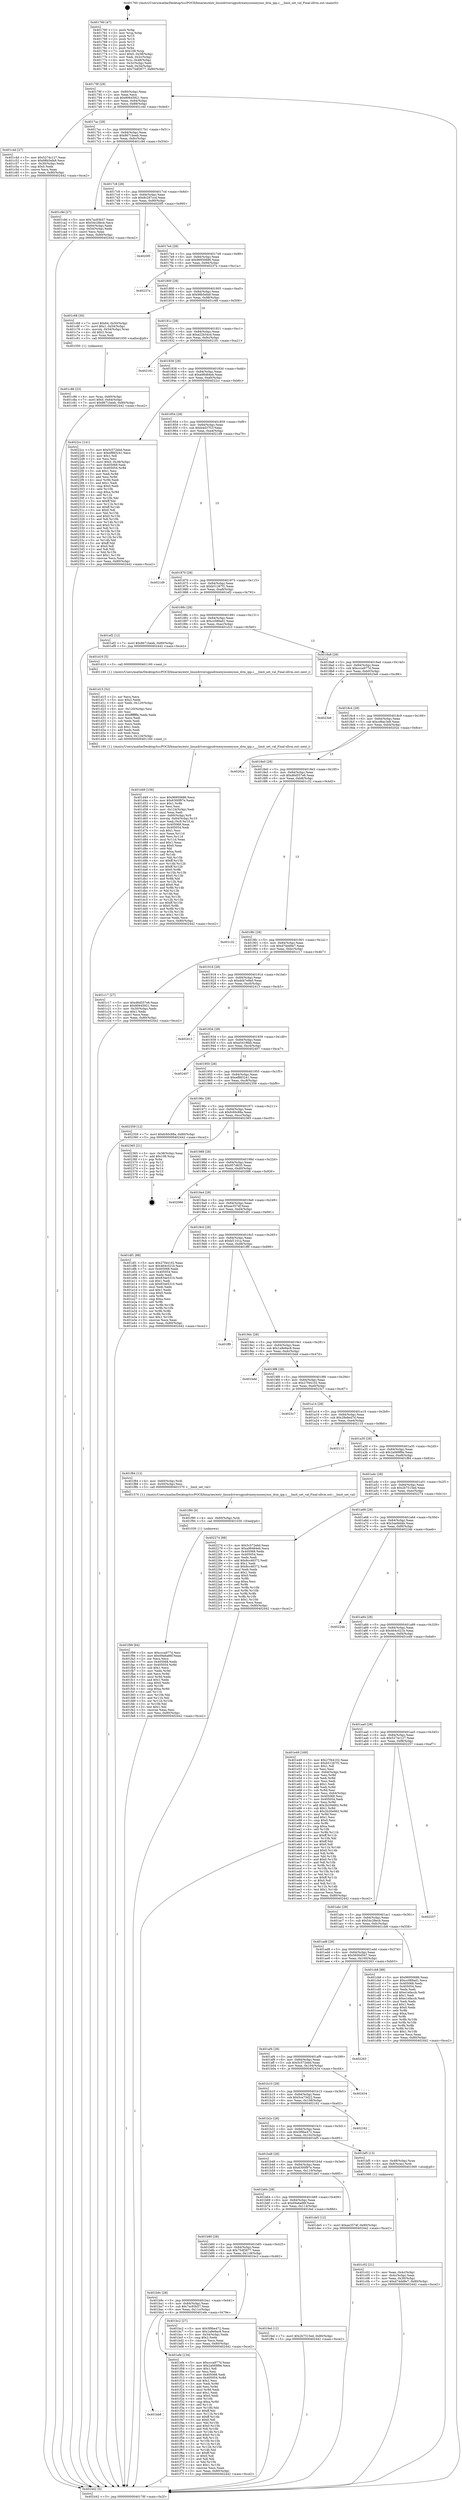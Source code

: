 digraph "0x401760" {
  label = "0x401760 (/mnt/c/Users/mathe/Desktop/tcc/POCII/binaries/extr_linuxdriversgpudrmexynosexynos_drm_ipp.c___limit_set_val_Final-ollvm.out::main(0))"
  labelloc = "t"
  node[shape=record]

  Entry [label="",width=0.3,height=0.3,shape=circle,fillcolor=black,style=filled]
  "0x40178f" [label="{
     0x40178f [29]\l
     | [instrs]\l
     &nbsp;&nbsp;0x40178f \<+3\>: mov -0x80(%rbp),%eax\l
     &nbsp;&nbsp;0x401792 \<+2\>: mov %eax,%ecx\l
     &nbsp;&nbsp;0x401794 \<+6\>: sub $0x80645921,%ecx\l
     &nbsp;&nbsp;0x40179a \<+6\>: mov %eax,-0x84(%rbp)\l
     &nbsp;&nbsp;0x4017a0 \<+6\>: mov %ecx,-0x88(%rbp)\l
     &nbsp;&nbsp;0x4017a6 \<+6\>: je 0000000000401c4d \<main+0x4ed\>\l
  }"]
  "0x401c4d" [label="{
     0x401c4d [27]\l
     | [instrs]\l
     &nbsp;&nbsp;0x401c4d \<+5\>: mov $0x5274c127,%eax\l
     &nbsp;&nbsp;0x401c52 \<+5\>: mov $0x98b5efa9,%ecx\l
     &nbsp;&nbsp;0x401c57 \<+3\>: mov -0x30(%rbp),%edx\l
     &nbsp;&nbsp;0x401c5a \<+3\>: cmp $0x0,%edx\l
     &nbsp;&nbsp;0x401c5d \<+3\>: cmove %ecx,%eax\l
     &nbsp;&nbsp;0x401c60 \<+3\>: mov %eax,-0x80(%rbp)\l
     &nbsp;&nbsp;0x401c63 \<+5\>: jmp 0000000000402442 \<main+0xce2\>\l
  }"]
  "0x4017ac" [label="{
     0x4017ac [28]\l
     | [instrs]\l
     &nbsp;&nbsp;0x4017ac \<+5\>: jmp 00000000004017b1 \<main+0x51\>\l
     &nbsp;&nbsp;0x4017b1 \<+6\>: mov -0x84(%rbp),%eax\l
     &nbsp;&nbsp;0x4017b7 \<+5\>: sub $0x8671beeb,%eax\l
     &nbsp;&nbsp;0x4017bc \<+6\>: mov %eax,-0x8c(%rbp)\l
     &nbsp;&nbsp;0x4017c2 \<+6\>: je 0000000000401c9d \<main+0x53d\>\l
  }"]
  Exit [label="",width=0.3,height=0.3,shape=circle,fillcolor=black,style=filled,peripheries=2]
  "0x401c9d" [label="{
     0x401c9d [27]\l
     | [instrs]\l
     &nbsp;&nbsp;0x401c9d \<+5\>: mov $0x7ac93b57,%eax\l
     &nbsp;&nbsp;0x401ca2 \<+5\>: mov $0x54c28ecb,%ecx\l
     &nbsp;&nbsp;0x401ca7 \<+3\>: mov -0x64(%rbp),%edx\l
     &nbsp;&nbsp;0x401caa \<+3\>: cmp -0x54(%rbp),%edx\l
     &nbsp;&nbsp;0x401cad \<+3\>: cmovl %ecx,%eax\l
     &nbsp;&nbsp;0x401cb0 \<+3\>: mov %eax,-0x80(%rbp)\l
     &nbsp;&nbsp;0x401cb3 \<+5\>: jmp 0000000000402442 \<main+0xce2\>\l
  }"]
  "0x4017c8" [label="{
     0x4017c8 [28]\l
     | [instrs]\l
     &nbsp;&nbsp;0x4017c8 \<+5\>: jmp 00000000004017cd \<main+0x6d\>\l
     &nbsp;&nbsp;0x4017cd \<+6\>: mov -0x84(%rbp),%eax\l
     &nbsp;&nbsp;0x4017d3 \<+5\>: sub $0x8c287ccd,%eax\l
     &nbsp;&nbsp;0x4017d8 \<+6\>: mov %eax,-0x90(%rbp)\l
     &nbsp;&nbsp;0x4017de \<+6\>: je 00000000004020f5 \<main+0x995\>\l
  }"]
  "0x401f99" [label="{
     0x401f99 [84]\l
     | [instrs]\l
     &nbsp;&nbsp;0x401f99 \<+5\>: mov $0xccca977d,%esi\l
     &nbsp;&nbsp;0x401f9e \<+5\>: mov $0x69a6a86f,%eax\l
     &nbsp;&nbsp;0x401fa3 \<+2\>: xor %ecx,%ecx\l
     &nbsp;&nbsp;0x401fa5 \<+7\>: mov 0x405068,%edx\l
     &nbsp;&nbsp;0x401fac \<+8\>: mov 0x405054,%r8d\l
     &nbsp;&nbsp;0x401fb4 \<+3\>: sub $0x1,%ecx\l
     &nbsp;&nbsp;0x401fb7 \<+3\>: mov %edx,%r9d\l
     &nbsp;&nbsp;0x401fba \<+3\>: add %ecx,%r9d\l
     &nbsp;&nbsp;0x401fbd \<+4\>: imul %r9d,%edx\l
     &nbsp;&nbsp;0x401fc1 \<+3\>: and $0x1,%edx\l
     &nbsp;&nbsp;0x401fc4 \<+3\>: cmp $0x0,%edx\l
     &nbsp;&nbsp;0x401fc7 \<+4\>: sete %r10b\l
     &nbsp;&nbsp;0x401fcb \<+4\>: cmp $0xa,%r8d\l
     &nbsp;&nbsp;0x401fcf \<+4\>: setl %r11b\l
     &nbsp;&nbsp;0x401fd3 \<+3\>: mov %r10b,%bl\l
     &nbsp;&nbsp;0x401fd6 \<+3\>: and %r11b,%bl\l
     &nbsp;&nbsp;0x401fd9 \<+3\>: xor %r11b,%r10b\l
     &nbsp;&nbsp;0x401fdc \<+3\>: or %r10b,%bl\l
     &nbsp;&nbsp;0x401fdf \<+3\>: test $0x1,%bl\l
     &nbsp;&nbsp;0x401fe2 \<+3\>: cmovne %eax,%esi\l
     &nbsp;&nbsp;0x401fe5 \<+3\>: mov %esi,-0x80(%rbp)\l
     &nbsp;&nbsp;0x401fe8 \<+5\>: jmp 0000000000402442 \<main+0xce2\>\l
  }"]
  "0x4020f5" [label="{
     0x4020f5\l
  }", style=dashed]
  "0x4017e4" [label="{
     0x4017e4 [28]\l
     | [instrs]\l
     &nbsp;&nbsp;0x4017e4 \<+5\>: jmp 00000000004017e9 \<main+0x89\>\l
     &nbsp;&nbsp;0x4017e9 \<+6\>: mov -0x84(%rbp),%eax\l
     &nbsp;&nbsp;0x4017ef \<+5\>: sub $0x96950686,%eax\l
     &nbsp;&nbsp;0x4017f4 \<+6\>: mov %eax,-0x94(%rbp)\l
     &nbsp;&nbsp;0x4017fa \<+6\>: je 000000000040237a \<main+0xc1a\>\l
  }"]
  "0x401f90" [label="{
     0x401f90 [9]\l
     | [instrs]\l
     &nbsp;&nbsp;0x401f90 \<+4\>: mov -0x60(%rbp),%rdi\l
     &nbsp;&nbsp;0x401f94 \<+5\>: call 0000000000401030 \<free@plt\>\l
     | [calls]\l
     &nbsp;&nbsp;0x401030 \{1\} (unknown)\l
  }"]
  "0x40237a" [label="{
     0x40237a\l
  }", style=dashed]
  "0x401800" [label="{
     0x401800 [28]\l
     | [instrs]\l
     &nbsp;&nbsp;0x401800 \<+5\>: jmp 0000000000401805 \<main+0xa5\>\l
     &nbsp;&nbsp;0x401805 \<+6\>: mov -0x84(%rbp),%eax\l
     &nbsp;&nbsp;0x40180b \<+5\>: sub $0x98b5efa9,%eax\l
     &nbsp;&nbsp;0x401810 \<+6\>: mov %eax,-0x98(%rbp)\l
     &nbsp;&nbsp;0x401816 \<+6\>: je 0000000000401c68 \<main+0x508\>\l
  }"]
  "0x401bb8" [label="{
     0x401bb8\l
  }", style=dashed]
  "0x401c68" [label="{
     0x401c68 [30]\l
     | [instrs]\l
     &nbsp;&nbsp;0x401c68 \<+7\>: movl $0x64,-0x50(%rbp)\l
     &nbsp;&nbsp;0x401c6f \<+7\>: movl $0x1,-0x54(%rbp)\l
     &nbsp;&nbsp;0x401c76 \<+4\>: movslq -0x54(%rbp),%rax\l
     &nbsp;&nbsp;0x401c7a \<+4\>: shl $0x2,%rax\l
     &nbsp;&nbsp;0x401c7e \<+3\>: mov %rax,%rdi\l
     &nbsp;&nbsp;0x401c81 \<+5\>: call 0000000000401050 \<malloc@plt\>\l
     | [calls]\l
     &nbsp;&nbsp;0x401050 \{1\} (unknown)\l
  }"]
  "0x40181c" [label="{
     0x40181c [28]\l
     | [instrs]\l
     &nbsp;&nbsp;0x40181c \<+5\>: jmp 0000000000401821 \<main+0xc1\>\l
     &nbsp;&nbsp;0x401821 \<+6\>: mov -0x84(%rbp),%eax\l
     &nbsp;&nbsp;0x401827 \<+5\>: sub $0xa22b34cd,%eax\l
     &nbsp;&nbsp;0x40182c \<+6\>: mov %eax,-0x9c(%rbp)\l
     &nbsp;&nbsp;0x401832 \<+6\>: je 0000000000402181 \<main+0xa21\>\l
  }"]
  "0x401efe" [label="{
     0x401efe [134]\l
     | [instrs]\l
     &nbsp;&nbsp;0x401efe \<+5\>: mov $0xccca977d,%eax\l
     &nbsp;&nbsp;0x401f03 \<+5\>: mov $0x2a069f9e,%ecx\l
     &nbsp;&nbsp;0x401f08 \<+2\>: mov $0x1,%dl\l
     &nbsp;&nbsp;0x401f0a \<+2\>: xor %esi,%esi\l
     &nbsp;&nbsp;0x401f0c \<+7\>: mov 0x405068,%edi\l
     &nbsp;&nbsp;0x401f13 \<+8\>: mov 0x405054,%r8d\l
     &nbsp;&nbsp;0x401f1b \<+3\>: sub $0x1,%esi\l
     &nbsp;&nbsp;0x401f1e \<+3\>: mov %edi,%r9d\l
     &nbsp;&nbsp;0x401f21 \<+3\>: add %esi,%r9d\l
     &nbsp;&nbsp;0x401f24 \<+4\>: imul %r9d,%edi\l
     &nbsp;&nbsp;0x401f28 \<+3\>: and $0x1,%edi\l
     &nbsp;&nbsp;0x401f2b \<+3\>: cmp $0x0,%edi\l
     &nbsp;&nbsp;0x401f2e \<+4\>: sete %r10b\l
     &nbsp;&nbsp;0x401f32 \<+4\>: cmp $0xa,%r8d\l
     &nbsp;&nbsp;0x401f36 \<+4\>: setl %r11b\l
     &nbsp;&nbsp;0x401f3a \<+3\>: mov %r10b,%bl\l
     &nbsp;&nbsp;0x401f3d \<+3\>: xor $0xff,%bl\l
     &nbsp;&nbsp;0x401f40 \<+3\>: mov %r11b,%r14b\l
     &nbsp;&nbsp;0x401f43 \<+4\>: xor $0xff,%r14b\l
     &nbsp;&nbsp;0x401f47 \<+3\>: xor $0x0,%dl\l
     &nbsp;&nbsp;0x401f4a \<+3\>: mov %bl,%r15b\l
     &nbsp;&nbsp;0x401f4d \<+4\>: and $0x0,%r15b\l
     &nbsp;&nbsp;0x401f51 \<+3\>: and %dl,%r10b\l
     &nbsp;&nbsp;0x401f54 \<+3\>: mov %r14b,%r12b\l
     &nbsp;&nbsp;0x401f57 \<+4\>: and $0x0,%r12b\l
     &nbsp;&nbsp;0x401f5b \<+3\>: and %dl,%r11b\l
     &nbsp;&nbsp;0x401f5e \<+3\>: or %r10b,%r15b\l
     &nbsp;&nbsp;0x401f61 \<+3\>: or %r11b,%r12b\l
     &nbsp;&nbsp;0x401f64 \<+3\>: xor %r12b,%r15b\l
     &nbsp;&nbsp;0x401f67 \<+3\>: or %r14b,%bl\l
     &nbsp;&nbsp;0x401f6a \<+3\>: xor $0xff,%bl\l
     &nbsp;&nbsp;0x401f6d \<+3\>: or $0x0,%dl\l
     &nbsp;&nbsp;0x401f70 \<+2\>: and %dl,%bl\l
     &nbsp;&nbsp;0x401f72 \<+3\>: or %bl,%r15b\l
     &nbsp;&nbsp;0x401f75 \<+4\>: test $0x1,%r15b\l
     &nbsp;&nbsp;0x401f79 \<+3\>: cmovne %ecx,%eax\l
     &nbsp;&nbsp;0x401f7c \<+3\>: mov %eax,-0x80(%rbp)\l
     &nbsp;&nbsp;0x401f7f \<+5\>: jmp 0000000000402442 \<main+0xce2\>\l
  }"]
  "0x402181" [label="{
     0x402181\l
  }", style=dashed]
  "0x401838" [label="{
     0x401838 [28]\l
     | [instrs]\l
     &nbsp;&nbsp;0x401838 \<+5\>: jmp 000000000040183d \<main+0xdd\>\l
     &nbsp;&nbsp;0x40183d \<+6\>: mov -0x84(%rbp),%eax\l
     &nbsp;&nbsp;0x401843 \<+5\>: sub $0xa98484eb,%eax\l
     &nbsp;&nbsp;0x401848 \<+6\>: mov %eax,-0xa0(%rbp)\l
     &nbsp;&nbsp;0x40184e \<+6\>: je 00000000004022cc \<main+0xb6c\>\l
  }"]
  "0x401d49" [label="{
     0x401d49 [156]\l
     | [instrs]\l
     &nbsp;&nbsp;0x401d49 \<+5\>: mov $0x96950686,%ecx\l
     &nbsp;&nbsp;0x401d4e \<+5\>: mov $0x6300f97e,%edx\l
     &nbsp;&nbsp;0x401d53 \<+3\>: mov $0x1,%r8b\l
     &nbsp;&nbsp;0x401d56 \<+2\>: xor %esi,%esi\l
     &nbsp;&nbsp;0x401d58 \<+6\>: mov -0x124(%rbp),%edi\l
     &nbsp;&nbsp;0x401d5e \<+3\>: imul %eax,%edi\l
     &nbsp;&nbsp;0x401d61 \<+4\>: mov -0x60(%rbp),%r9\l
     &nbsp;&nbsp;0x401d65 \<+4\>: movslq -0x64(%rbp),%r10\l
     &nbsp;&nbsp;0x401d69 \<+4\>: mov %edi,(%r9,%r10,4)\l
     &nbsp;&nbsp;0x401d6d \<+7\>: mov 0x405068,%eax\l
     &nbsp;&nbsp;0x401d74 \<+7\>: mov 0x405054,%edi\l
     &nbsp;&nbsp;0x401d7b \<+3\>: sub $0x1,%esi\l
     &nbsp;&nbsp;0x401d7e \<+3\>: mov %eax,%r11d\l
     &nbsp;&nbsp;0x401d81 \<+3\>: add %esi,%r11d\l
     &nbsp;&nbsp;0x401d84 \<+4\>: imul %r11d,%eax\l
     &nbsp;&nbsp;0x401d88 \<+3\>: and $0x1,%eax\l
     &nbsp;&nbsp;0x401d8b \<+3\>: cmp $0x0,%eax\l
     &nbsp;&nbsp;0x401d8e \<+3\>: sete %bl\l
     &nbsp;&nbsp;0x401d91 \<+3\>: cmp $0xa,%edi\l
     &nbsp;&nbsp;0x401d94 \<+4\>: setl %r14b\l
     &nbsp;&nbsp;0x401d98 \<+3\>: mov %bl,%r15b\l
     &nbsp;&nbsp;0x401d9b \<+4\>: xor $0xff,%r15b\l
     &nbsp;&nbsp;0x401d9f \<+3\>: mov %r14b,%r12b\l
     &nbsp;&nbsp;0x401da2 \<+4\>: xor $0xff,%r12b\l
     &nbsp;&nbsp;0x401da6 \<+4\>: xor $0x0,%r8b\l
     &nbsp;&nbsp;0x401daa \<+3\>: mov %r15b,%r13b\l
     &nbsp;&nbsp;0x401dad \<+4\>: and $0x0,%r13b\l
     &nbsp;&nbsp;0x401db1 \<+3\>: and %r8b,%bl\l
     &nbsp;&nbsp;0x401db4 \<+3\>: mov %r12b,%al\l
     &nbsp;&nbsp;0x401db7 \<+2\>: and $0x0,%al\l
     &nbsp;&nbsp;0x401db9 \<+3\>: and %r8b,%r14b\l
     &nbsp;&nbsp;0x401dbc \<+3\>: or %bl,%r13b\l
     &nbsp;&nbsp;0x401dbf \<+3\>: or %r14b,%al\l
     &nbsp;&nbsp;0x401dc2 \<+3\>: xor %al,%r13b\l
     &nbsp;&nbsp;0x401dc5 \<+3\>: or %r12b,%r15b\l
     &nbsp;&nbsp;0x401dc8 \<+4\>: xor $0xff,%r15b\l
     &nbsp;&nbsp;0x401dcc \<+4\>: or $0x0,%r8b\l
     &nbsp;&nbsp;0x401dd0 \<+3\>: and %r8b,%r15b\l
     &nbsp;&nbsp;0x401dd3 \<+3\>: or %r15b,%r13b\l
     &nbsp;&nbsp;0x401dd6 \<+4\>: test $0x1,%r13b\l
     &nbsp;&nbsp;0x401dda \<+3\>: cmovne %edx,%ecx\l
     &nbsp;&nbsp;0x401ddd \<+3\>: mov %ecx,-0x80(%rbp)\l
     &nbsp;&nbsp;0x401de0 \<+5\>: jmp 0000000000402442 \<main+0xce2\>\l
  }"]
  "0x4022cc" [label="{
     0x4022cc [141]\l
     | [instrs]\l
     &nbsp;&nbsp;0x4022cc \<+5\>: mov $0x5c572ebd,%eax\l
     &nbsp;&nbsp;0x4022d1 \<+5\>: mov $0xef883241,%ecx\l
     &nbsp;&nbsp;0x4022d6 \<+2\>: mov $0x1,%dl\l
     &nbsp;&nbsp;0x4022d8 \<+2\>: xor %esi,%esi\l
     &nbsp;&nbsp;0x4022da \<+7\>: movl $0x0,-0x38(%rbp)\l
     &nbsp;&nbsp;0x4022e1 \<+7\>: mov 0x405068,%edi\l
     &nbsp;&nbsp;0x4022e8 \<+8\>: mov 0x405054,%r8d\l
     &nbsp;&nbsp;0x4022f0 \<+3\>: sub $0x1,%esi\l
     &nbsp;&nbsp;0x4022f3 \<+3\>: mov %edi,%r9d\l
     &nbsp;&nbsp;0x4022f6 \<+3\>: add %esi,%r9d\l
     &nbsp;&nbsp;0x4022f9 \<+4\>: imul %r9d,%edi\l
     &nbsp;&nbsp;0x4022fd \<+3\>: and $0x1,%edi\l
     &nbsp;&nbsp;0x402300 \<+3\>: cmp $0x0,%edi\l
     &nbsp;&nbsp;0x402303 \<+4\>: sete %r10b\l
     &nbsp;&nbsp;0x402307 \<+4\>: cmp $0xa,%r8d\l
     &nbsp;&nbsp;0x40230b \<+4\>: setl %r11b\l
     &nbsp;&nbsp;0x40230f \<+3\>: mov %r10b,%bl\l
     &nbsp;&nbsp;0x402312 \<+3\>: xor $0xff,%bl\l
     &nbsp;&nbsp;0x402315 \<+3\>: mov %r11b,%r14b\l
     &nbsp;&nbsp;0x402318 \<+4\>: xor $0xff,%r14b\l
     &nbsp;&nbsp;0x40231c \<+3\>: xor $0x0,%dl\l
     &nbsp;&nbsp;0x40231f \<+3\>: mov %bl,%r15b\l
     &nbsp;&nbsp;0x402322 \<+4\>: and $0x0,%r15b\l
     &nbsp;&nbsp;0x402326 \<+3\>: and %dl,%r10b\l
     &nbsp;&nbsp;0x402329 \<+3\>: mov %r14b,%r12b\l
     &nbsp;&nbsp;0x40232c \<+4\>: and $0x0,%r12b\l
     &nbsp;&nbsp;0x402330 \<+3\>: and %dl,%r11b\l
     &nbsp;&nbsp;0x402333 \<+3\>: or %r10b,%r15b\l
     &nbsp;&nbsp;0x402336 \<+3\>: or %r11b,%r12b\l
     &nbsp;&nbsp;0x402339 \<+3\>: xor %r12b,%r15b\l
     &nbsp;&nbsp;0x40233c \<+3\>: or %r14b,%bl\l
     &nbsp;&nbsp;0x40233f \<+3\>: xor $0xff,%bl\l
     &nbsp;&nbsp;0x402342 \<+3\>: or $0x0,%dl\l
     &nbsp;&nbsp;0x402345 \<+2\>: and %dl,%bl\l
     &nbsp;&nbsp;0x402347 \<+3\>: or %bl,%r15b\l
     &nbsp;&nbsp;0x40234a \<+4\>: test $0x1,%r15b\l
     &nbsp;&nbsp;0x40234e \<+3\>: cmovne %ecx,%eax\l
     &nbsp;&nbsp;0x402351 \<+3\>: mov %eax,-0x80(%rbp)\l
     &nbsp;&nbsp;0x402354 \<+5\>: jmp 0000000000402442 \<main+0xce2\>\l
  }"]
  "0x401854" [label="{
     0x401854 [28]\l
     | [instrs]\l
     &nbsp;&nbsp;0x401854 \<+5\>: jmp 0000000000401859 \<main+0xf9\>\l
     &nbsp;&nbsp;0x401859 \<+6\>: mov -0x84(%rbp),%eax\l
     &nbsp;&nbsp;0x40185f \<+5\>: sub $0xb4d37f1f,%eax\l
     &nbsp;&nbsp;0x401864 \<+6\>: mov %eax,-0xa4(%rbp)\l
     &nbsp;&nbsp;0x40186a \<+6\>: je 00000000004021d9 \<main+0xa79\>\l
  }"]
  "0x401d15" [label="{
     0x401d15 [52]\l
     | [instrs]\l
     &nbsp;&nbsp;0x401d15 \<+2\>: xor %ecx,%ecx\l
     &nbsp;&nbsp;0x401d17 \<+5\>: mov $0x2,%edx\l
     &nbsp;&nbsp;0x401d1c \<+6\>: mov %edx,-0x120(%rbp)\l
     &nbsp;&nbsp;0x401d22 \<+1\>: cltd\l
     &nbsp;&nbsp;0x401d23 \<+6\>: mov -0x120(%rbp),%esi\l
     &nbsp;&nbsp;0x401d29 \<+2\>: idiv %esi\l
     &nbsp;&nbsp;0x401d2b \<+6\>: imul $0xfffffffe,%edx,%edx\l
     &nbsp;&nbsp;0x401d31 \<+2\>: mov %ecx,%edi\l
     &nbsp;&nbsp;0x401d33 \<+2\>: sub %edx,%edi\l
     &nbsp;&nbsp;0x401d35 \<+2\>: mov %ecx,%edx\l
     &nbsp;&nbsp;0x401d37 \<+3\>: sub $0x1,%edx\l
     &nbsp;&nbsp;0x401d3a \<+2\>: add %edx,%edi\l
     &nbsp;&nbsp;0x401d3c \<+2\>: sub %edi,%ecx\l
     &nbsp;&nbsp;0x401d3e \<+6\>: mov %ecx,-0x124(%rbp)\l
     &nbsp;&nbsp;0x401d44 \<+5\>: call 0000000000401160 \<next_i\>\l
     | [calls]\l
     &nbsp;&nbsp;0x401160 \{1\} (/mnt/c/Users/mathe/Desktop/tcc/POCII/binaries/extr_linuxdriversgpudrmexynosexynos_drm_ipp.c___limit_set_val_Final-ollvm.out::next_i)\l
  }"]
  "0x4021d9" [label="{
     0x4021d9\l
  }", style=dashed]
  "0x401870" [label="{
     0x401870 [28]\l
     | [instrs]\l
     &nbsp;&nbsp;0x401870 \<+5\>: jmp 0000000000401875 \<main+0x115\>\l
     &nbsp;&nbsp;0x401875 \<+6\>: mov -0x84(%rbp),%eax\l
     &nbsp;&nbsp;0x40187b \<+5\>: sub $0xb51267f1,%eax\l
     &nbsp;&nbsp;0x401880 \<+6\>: mov %eax,-0xa8(%rbp)\l
     &nbsp;&nbsp;0x401886 \<+6\>: je 0000000000401ef2 \<main+0x792\>\l
  }"]
  "0x401c86" [label="{
     0x401c86 [23]\l
     | [instrs]\l
     &nbsp;&nbsp;0x401c86 \<+4\>: mov %rax,-0x60(%rbp)\l
     &nbsp;&nbsp;0x401c8a \<+7\>: movl $0x0,-0x64(%rbp)\l
     &nbsp;&nbsp;0x401c91 \<+7\>: movl $0x8671beeb,-0x80(%rbp)\l
     &nbsp;&nbsp;0x401c98 \<+5\>: jmp 0000000000402442 \<main+0xce2\>\l
  }"]
  "0x401ef2" [label="{
     0x401ef2 [12]\l
     | [instrs]\l
     &nbsp;&nbsp;0x401ef2 \<+7\>: movl $0x8671beeb,-0x80(%rbp)\l
     &nbsp;&nbsp;0x401ef9 \<+5\>: jmp 0000000000402442 \<main+0xce2\>\l
  }"]
  "0x40188c" [label="{
     0x40188c [28]\l
     | [instrs]\l
     &nbsp;&nbsp;0x40188c \<+5\>: jmp 0000000000401891 \<main+0x131\>\l
     &nbsp;&nbsp;0x401891 \<+6\>: mov -0x84(%rbp),%eax\l
     &nbsp;&nbsp;0x401897 \<+5\>: sub $0xcc089ad1,%eax\l
     &nbsp;&nbsp;0x40189c \<+6\>: mov %eax,-0xac(%rbp)\l
     &nbsp;&nbsp;0x4018a2 \<+6\>: je 0000000000401d10 \<main+0x5b0\>\l
  }"]
  "0x401c02" [label="{
     0x401c02 [21]\l
     | [instrs]\l
     &nbsp;&nbsp;0x401c02 \<+3\>: mov %eax,-0x4c(%rbp)\l
     &nbsp;&nbsp;0x401c05 \<+3\>: mov -0x4c(%rbp),%eax\l
     &nbsp;&nbsp;0x401c08 \<+3\>: mov %eax,-0x30(%rbp)\l
     &nbsp;&nbsp;0x401c0b \<+7\>: movl $0xd74dd9e7,-0x80(%rbp)\l
     &nbsp;&nbsp;0x401c12 \<+5\>: jmp 0000000000402442 \<main+0xce2\>\l
  }"]
  "0x401d10" [label="{
     0x401d10 [5]\l
     | [instrs]\l
     &nbsp;&nbsp;0x401d10 \<+5\>: call 0000000000401160 \<next_i\>\l
     | [calls]\l
     &nbsp;&nbsp;0x401160 \{1\} (/mnt/c/Users/mathe/Desktop/tcc/POCII/binaries/extr_linuxdriversgpudrmexynosexynos_drm_ipp.c___limit_set_val_Final-ollvm.out::next_i)\l
  }"]
  "0x4018a8" [label="{
     0x4018a8 [28]\l
     | [instrs]\l
     &nbsp;&nbsp;0x4018a8 \<+5\>: jmp 00000000004018ad \<main+0x14d\>\l
     &nbsp;&nbsp;0x4018ad \<+6\>: mov -0x84(%rbp),%eax\l
     &nbsp;&nbsp;0x4018b3 \<+5\>: sub $0xccca977d,%eax\l
     &nbsp;&nbsp;0x4018b8 \<+6\>: mov %eax,-0xb0(%rbp)\l
     &nbsp;&nbsp;0x4018be \<+6\>: je 00000000004023e6 \<main+0xc86\>\l
  }"]
  "0x401760" [label="{
     0x401760 [47]\l
     | [instrs]\l
     &nbsp;&nbsp;0x401760 \<+1\>: push %rbp\l
     &nbsp;&nbsp;0x401761 \<+3\>: mov %rsp,%rbp\l
     &nbsp;&nbsp;0x401764 \<+2\>: push %r15\l
     &nbsp;&nbsp;0x401766 \<+2\>: push %r14\l
     &nbsp;&nbsp;0x401768 \<+2\>: push %r13\l
     &nbsp;&nbsp;0x40176a \<+2\>: push %r12\l
     &nbsp;&nbsp;0x40176c \<+1\>: push %rbx\l
     &nbsp;&nbsp;0x40176d \<+7\>: sub $0x108,%rsp\l
     &nbsp;&nbsp;0x401774 \<+7\>: movl $0x0,-0x38(%rbp)\l
     &nbsp;&nbsp;0x40177b \<+3\>: mov %edi,-0x3c(%rbp)\l
     &nbsp;&nbsp;0x40177e \<+4\>: mov %rsi,-0x48(%rbp)\l
     &nbsp;&nbsp;0x401782 \<+3\>: mov -0x3c(%rbp),%edi\l
     &nbsp;&nbsp;0x401785 \<+3\>: mov %edi,-0x34(%rbp)\l
     &nbsp;&nbsp;0x401788 \<+7\>: movl $0x75df2677,-0x80(%rbp)\l
  }"]
  "0x4023e6" [label="{
     0x4023e6\l
  }", style=dashed]
  "0x4018c4" [label="{
     0x4018c4 [28]\l
     | [instrs]\l
     &nbsp;&nbsp;0x4018c4 \<+5\>: jmp 00000000004018c9 \<main+0x169\>\l
     &nbsp;&nbsp;0x4018c9 \<+6\>: mov -0x84(%rbp),%eax\l
     &nbsp;&nbsp;0x4018cf \<+5\>: sub $0xcd6ac3e8,%eax\l
     &nbsp;&nbsp;0x4018d4 \<+6\>: mov %eax,-0xb4(%rbp)\l
     &nbsp;&nbsp;0x4018da \<+6\>: je 000000000040202e \<main+0x8ce\>\l
  }"]
  "0x402442" [label="{
     0x402442 [5]\l
     | [instrs]\l
     &nbsp;&nbsp;0x402442 \<+5\>: jmp 000000000040178f \<main+0x2f\>\l
  }"]
  "0x40202e" [label="{
     0x40202e\l
  }", style=dashed]
  "0x4018e0" [label="{
     0x4018e0 [28]\l
     | [instrs]\l
     &nbsp;&nbsp;0x4018e0 \<+5\>: jmp 00000000004018e5 \<main+0x185\>\l
     &nbsp;&nbsp;0x4018e5 \<+6\>: mov -0x84(%rbp),%eax\l
     &nbsp;&nbsp;0x4018eb \<+5\>: sub $0xd6d557e6,%eax\l
     &nbsp;&nbsp;0x4018f0 \<+6\>: mov %eax,-0xb8(%rbp)\l
     &nbsp;&nbsp;0x4018f6 \<+6\>: je 0000000000401c32 \<main+0x4d2\>\l
  }"]
  "0x401b9c" [label="{
     0x401b9c [28]\l
     | [instrs]\l
     &nbsp;&nbsp;0x401b9c \<+5\>: jmp 0000000000401ba1 \<main+0x441\>\l
     &nbsp;&nbsp;0x401ba1 \<+6\>: mov -0x84(%rbp),%eax\l
     &nbsp;&nbsp;0x401ba7 \<+5\>: sub $0x7ac93b57,%eax\l
     &nbsp;&nbsp;0x401bac \<+6\>: mov %eax,-0x11c(%rbp)\l
     &nbsp;&nbsp;0x401bb2 \<+6\>: je 0000000000401efe \<main+0x79e\>\l
  }"]
  "0x401c32" [label="{
     0x401c32\l
  }", style=dashed]
  "0x4018fc" [label="{
     0x4018fc [28]\l
     | [instrs]\l
     &nbsp;&nbsp;0x4018fc \<+5\>: jmp 0000000000401901 \<main+0x1a1\>\l
     &nbsp;&nbsp;0x401901 \<+6\>: mov -0x84(%rbp),%eax\l
     &nbsp;&nbsp;0x401907 \<+5\>: sub $0xd74dd9e7,%eax\l
     &nbsp;&nbsp;0x40190c \<+6\>: mov %eax,-0xbc(%rbp)\l
     &nbsp;&nbsp;0x401912 \<+6\>: je 0000000000401c17 \<main+0x4b7\>\l
  }"]
  "0x401bc2" [label="{
     0x401bc2 [27]\l
     | [instrs]\l
     &nbsp;&nbsp;0x401bc2 \<+5\>: mov $0x5f9be472,%eax\l
     &nbsp;&nbsp;0x401bc7 \<+5\>: mov $0x1a9e9ac8,%ecx\l
     &nbsp;&nbsp;0x401bcc \<+3\>: mov -0x34(%rbp),%edx\l
     &nbsp;&nbsp;0x401bcf \<+3\>: cmp $0x2,%edx\l
     &nbsp;&nbsp;0x401bd2 \<+3\>: cmovne %ecx,%eax\l
     &nbsp;&nbsp;0x401bd5 \<+3\>: mov %eax,-0x80(%rbp)\l
     &nbsp;&nbsp;0x401bd8 \<+5\>: jmp 0000000000402442 \<main+0xce2\>\l
  }"]
  "0x401c17" [label="{
     0x401c17 [27]\l
     | [instrs]\l
     &nbsp;&nbsp;0x401c17 \<+5\>: mov $0xd6d557e6,%eax\l
     &nbsp;&nbsp;0x401c1c \<+5\>: mov $0x80645921,%ecx\l
     &nbsp;&nbsp;0x401c21 \<+3\>: mov -0x30(%rbp),%edx\l
     &nbsp;&nbsp;0x401c24 \<+3\>: cmp $0x1,%edx\l
     &nbsp;&nbsp;0x401c27 \<+3\>: cmovl %ecx,%eax\l
     &nbsp;&nbsp;0x401c2a \<+3\>: mov %eax,-0x80(%rbp)\l
     &nbsp;&nbsp;0x401c2d \<+5\>: jmp 0000000000402442 \<main+0xce2\>\l
  }"]
  "0x401918" [label="{
     0x401918 [28]\l
     | [instrs]\l
     &nbsp;&nbsp;0x401918 \<+5\>: jmp 000000000040191d \<main+0x1bd\>\l
     &nbsp;&nbsp;0x40191d \<+6\>: mov -0x84(%rbp),%eax\l
     &nbsp;&nbsp;0x401923 \<+5\>: sub $0xdd47e9a0,%eax\l
     &nbsp;&nbsp;0x401928 \<+6\>: mov %eax,-0xc0(%rbp)\l
     &nbsp;&nbsp;0x40192e \<+6\>: je 0000000000402413 \<main+0xcb3\>\l
  }"]
  "0x401b80" [label="{
     0x401b80 [28]\l
     | [instrs]\l
     &nbsp;&nbsp;0x401b80 \<+5\>: jmp 0000000000401b85 \<main+0x425\>\l
     &nbsp;&nbsp;0x401b85 \<+6\>: mov -0x84(%rbp),%eax\l
     &nbsp;&nbsp;0x401b8b \<+5\>: sub $0x75df2677,%eax\l
     &nbsp;&nbsp;0x401b90 \<+6\>: mov %eax,-0x118(%rbp)\l
     &nbsp;&nbsp;0x401b96 \<+6\>: je 0000000000401bc2 \<main+0x462\>\l
  }"]
  "0x402413" [label="{
     0x402413\l
  }", style=dashed]
  "0x401934" [label="{
     0x401934 [28]\l
     | [instrs]\l
     &nbsp;&nbsp;0x401934 \<+5\>: jmp 0000000000401939 \<main+0x1d9\>\l
     &nbsp;&nbsp;0x401939 \<+6\>: mov -0x84(%rbp),%eax\l
     &nbsp;&nbsp;0x40193f \<+5\>: sub $0xe541f6bb,%eax\l
     &nbsp;&nbsp;0x401944 \<+6\>: mov %eax,-0xc4(%rbp)\l
     &nbsp;&nbsp;0x40194a \<+6\>: je 0000000000402407 \<main+0xca7\>\l
  }"]
  "0x401fed" [label="{
     0x401fed [12]\l
     | [instrs]\l
     &nbsp;&nbsp;0x401fed \<+7\>: movl $0x2b7515ed,-0x80(%rbp)\l
     &nbsp;&nbsp;0x401ff4 \<+5\>: jmp 0000000000402442 \<main+0xce2\>\l
  }"]
  "0x402407" [label="{
     0x402407\l
  }", style=dashed]
  "0x401950" [label="{
     0x401950 [28]\l
     | [instrs]\l
     &nbsp;&nbsp;0x401950 \<+5\>: jmp 0000000000401955 \<main+0x1f5\>\l
     &nbsp;&nbsp;0x401955 \<+6\>: mov -0x84(%rbp),%eax\l
     &nbsp;&nbsp;0x40195b \<+5\>: sub $0xef883241,%eax\l
     &nbsp;&nbsp;0x401960 \<+6\>: mov %eax,-0xc8(%rbp)\l
     &nbsp;&nbsp;0x401966 \<+6\>: je 0000000000402359 \<main+0xbf9\>\l
  }"]
  "0x401b64" [label="{
     0x401b64 [28]\l
     | [instrs]\l
     &nbsp;&nbsp;0x401b64 \<+5\>: jmp 0000000000401b69 \<main+0x409\>\l
     &nbsp;&nbsp;0x401b69 \<+6\>: mov -0x84(%rbp),%eax\l
     &nbsp;&nbsp;0x401b6f \<+5\>: sub $0x69a6a86f,%eax\l
     &nbsp;&nbsp;0x401b74 \<+6\>: mov %eax,-0x114(%rbp)\l
     &nbsp;&nbsp;0x401b7a \<+6\>: je 0000000000401fed \<main+0x88d\>\l
  }"]
  "0x402359" [label="{
     0x402359 [12]\l
     | [instrs]\l
     &nbsp;&nbsp;0x402359 \<+7\>: movl $0xfc60c88a,-0x80(%rbp)\l
     &nbsp;&nbsp;0x402360 \<+5\>: jmp 0000000000402442 \<main+0xce2\>\l
  }"]
  "0x40196c" [label="{
     0x40196c [28]\l
     | [instrs]\l
     &nbsp;&nbsp;0x40196c \<+5\>: jmp 0000000000401971 \<main+0x211\>\l
     &nbsp;&nbsp;0x401971 \<+6\>: mov -0x84(%rbp),%eax\l
     &nbsp;&nbsp;0x401977 \<+5\>: sub $0xfc60c88a,%eax\l
     &nbsp;&nbsp;0x40197c \<+6\>: mov %eax,-0xcc(%rbp)\l
     &nbsp;&nbsp;0x401982 \<+6\>: je 0000000000402365 \<main+0xc05\>\l
  }"]
  "0x401de5" [label="{
     0x401de5 [12]\l
     | [instrs]\l
     &nbsp;&nbsp;0x401de5 \<+7\>: movl $0xae3574f,-0x80(%rbp)\l
     &nbsp;&nbsp;0x401dec \<+5\>: jmp 0000000000402442 \<main+0xce2\>\l
  }"]
  "0x402365" [label="{
     0x402365 [21]\l
     | [instrs]\l
     &nbsp;&nbsp;0x402365 \<+3\>: mov -0x38(%rbp),%eax\l
     &nbsp;&nbsp;0x402368 \<+7\>: add $0x108,%rsp\l
     &nbsp;&nbsp;0x40236f \<+1\>: pop %rbx\l
     &nbsp;&nbsp;0x402370 \<+2\>: pop %r12\l
     &nbsp;&nbsp;0x402372 \<+2\>: pop %r13\l
     &nbsp;&nbsp;0x402374 \<+2\>: pop %r14\l
     &nbsp;&nbsp;0x402376 \<+2\>: pop %r15\l
     &nbsp;&nbsp;0x402378 \<+1\>: pop %rbp\l
     &nbsp;&nbsp;0x402379 \<+1\>: ret\l
  }"]
  "0x401988" [label="{
     0x401988 [28]\l
     | [instrs]\l
     &nbsp;&nbsp;0x401988 \<+5\>: jmp 000000000040198d \<main+0x22d\>\l
     &nbsp;&nbsp;0x40198d \<+6\>: mov -0x84(%rbp),%eax\l
     &nbsp;&nbsp;0x401993 \<+5\>: sub $0x957d835,%eax\l
     &nbsp;&nbsp;0x401998 \<+6\>: mov %eax,-0xd0(%rbp)\l
     &nbsp;&nbsp;0x40199e \<+6\>: je 0000000000402086 \<main+0x926\>\l
  }"]
  "0x401b48" [label="{
     0x401b48 [28]\l
     | [instrs]\l
     &nbsp;&nbsp;0x401b48 \<+5\>: jmp 0000000000401b4d \<main+0x3ed\>\l
     &nbsp;&nbsp;0x401b4d \<+6\>: mov -0x84(%rbp),%eax\l
     &nbsp;&nbsp;0x401b53 \<+5\>: sub $0x6300f97e,%eax\l
     &nbsp;&nbsp;0x401b58 \<+6\>: mov %eax,-0x110(%rbp)\l
     &nbsp;&nbsp;0x401b5e \<+6\>: je 0000000000401de5 \<main+0x685\>\l
  }"]
  "0x402086" [label="{
     0x402086\l
  }", style=dashed]
  "0x4019a4" [label="{
     0x4019a4 [28]\l
     | [instrs]\l
     &nbsp;&nbsp;0x4019a4 \<+5\>: jmp 00000000004019a9 \<main+0x249\>\l
     &nbsp;&nbsp;0x4019a9 \<+6\>: mov -0x84(%rbp),%eax\l
     &nbsp;&nbsp;0x4019af \<+5\>: sub $0xae3574f,%eax\l
     &nbsp;&nbsp;0x4019b4 \<+6\>: mov %eax,-0xd4(%rbp)\l
     &nbsp;&nbsp;0x4019ba \<+6\>: je 0000000000401df1 \<main+0x691\>\l
  }"]
  "0x401bf5" [label="{
     0x401bf5 [13]\l
     | [instrs]\l
     &nbsp;&nbsp;0x401bf5 \<+4\>: mov -0x48(%rbp),%rax\l
     &nbsp;&nbsp;0x401bf9 \<+4\>: mov 0x8(%rax),%rdi\l
     &nbsp;&nbsp;0x401bfd \<+5\>: call 0000000000401060 \<atoi@plt\>\l
     | [calls]\l
     &nbsp;&nbsp;0x401060 \{1\} (unknown)\l
  }"]
  "0x401df1" [label="{
     0x401df1 [88]\l
     | [instrs]\l
     &nbsp;&nbsp;0x401df1 \<+5\>: mov $0x27f44102,%eax\l
     &nbsp;&nbsp;0x401df6 \<+5\>: mov $0x464c021b,%ecx\l
     &nbsp;&nbsp;0x401dfb \<+7\>: mov 0x405068,%edx\l
     &nbsp;&nbsp;0x401e02 \<+7\>: mov 0x405054,%esi\l
     &nbsp;&nbsp;0x401e09 \<+2\>: mov %edx,%edi\l
     &nbsp;&nbsp;0x401e0b \<+6\>: add $0x834e5310,%edi\l
     &nbsp;&nbsp;0x401e11 \<+3\>: sub $0x1,%edi\l
     &nbsp;&nbsp;0x401e14 \<+6\>: sub $0x834e5310,%edi\l
     &nbsp;&nbsp;0x401e1a \<+3\>: imul %edi,%edx\l
     &nbsp;&nbsp;0x401e1d \<+3\>: and $0x1,%edx\l
     &nbsp;&nbsp;0x401e20 \<+3\>: cmp $0x0,%edx\l
     &nbsp;&nbsp;0x401e23 \<+4\>: sete %r8b\l
     &nbsp;&nbsp;0x401e27 \<+3\>: cmp $0xa,%esi\l
     &nbsp;&nbsp;0x401e2a \<+4\>: setl %r9b\l
     &nbsp;&nbsp;0x401e2e \<+3\>: mov %r8b,%r10b\l
     &nbsp;&nbsp;0x401e31 \<+3\>: and %r9b,%r10b\l
     &nbsp;&nbsp;0x401e34 \<+3\>: xor %r9b,%r8b\l
     &nbsp;&nbsp;0x401e37 \<+3\>: or %r8b,%r10b\l
     &nbsp;&nbsp;0x401e3a \<+4\>: test $0x1,%r10b\l
     &nbsp;&nbsp;0x401e3e \<+3\>: cmovne %ecx,%eax\l
     &nbsp;&nbsp;0x401e41 \<+3\>: mov %eax,-0x80(%rbp)\l
     &nbsp;&nbsp;0x401e44 \<+5\>: jmp 0000000000402442 \<main+0xce2\>\l
  }"]
  "0x4019c0" [label="{
     0x4019c0 [28]\l
     | [instrs]\l
     &nbsp;&nbsp;0x4019c0 \<+5\>: jmp 00000000004019c5 \<main+0x265\>\l
     &nbsp;&nbsp;0x4019c5 \<+6\>: mov -0x84(%rbp),%eax\l
     &nbsp;&nbsp;0x4019cb \<+5\>: sub $0xbf1101a,%eax\l
     &nbsp;&nbsp;0x4019d0 \<+6\>: mov %eax,-0xd8(%rbp)\l
     &nbsp;&nbsp;0x4019d6 \<+6\>: je 0000000000401ff9 \<main+0x899\>\l
  }"]
  "0x401b2c" [label="{
     0x401b2c [28]\l
     | [instrs]\l
     &nbsp;&nbsp;0x401b2c \<+5\>: jmp 0000000000401b31 \<main+0x3d1\>\l
     &nbsp;&nbsp;0x401b31 \<+6\>: mov -0x84(%rbp),%eax\l
     &nbsp;&nbsp;0x401b37 \<+5\>: sub $0x5f9be472,%eax\l
     &nbsp;&nbsp;0x401b3c \<+6\>: mov %eax,-0x10c(%rbp)\l
     &nbsp;&nbsp;0x401b42 \<+6\>: je 0000000000401bf5 \<main+0x495\>\l
  }"]
  "0x401ff9" [label="{
     0x401ff9\l
  }", style=dashed]
  "0x4019dc" [label="{
     0x4019dc [28]\l
     | [instrs]\l
     &nbsp;&nbsp;0x4019dc \<+5\>: jmp 00000000004019e1 \<main+0x281\>\l
     &nbsp;&nbsp;0x4019e1 \<+6\>: mov -0x84(%rbp),%eax\l
     &nbsp;&nbsp;0x4019e7 \<+5\>: sub $0x1a9e9ac8,%eax\l
     &nbsp;&nbsp;0x4019ec \<+6\>: mov %eax,-0xdc(%rbp)\l
     &nbsp;&nbsp;0x4019f2 \<+6\>: je 0000000000401bdd \<main+0x47d\>\l
  }"]
  "0x402162" [label="{
     0x402162\l
  }", style=dashed]
  "0x401bdd" [label="{
     0x401bdd\l
  }", style=dashed]
  "0x4019f8" [label="{
     0x4019f8 [28]\l
     | [instrs]\l
     &nbsp;&nbsp;0x4019f8 \<+5\>: jmp 00000000004019fd \<main+0x29d\>\l
     &nbsp;&nbsp;0x4019fd \<+6\>: mov -0x84(%rbp),%eax\l
     &nbsp;&nbsp;0x401a03 \<+5\>: sub $0x27f44102,%eax\l
     &nbsp;&nbsp;0x401a08 \<+6\>: mov %eax,-0xe0(%rbp)\l
     &nbsp;&nbsp;0x401a0e \<+6\>: je 00000000004023c7 \<main+0xc67\>\l
  }"]
  "0x401b10" [label="{
     0x401b10 [28]\l
     | [instrs]\l
     &nbsp;&nbsp;0x401b10 \<+5\>: jmp 0000000000401b15 \<main+0x3b5\>\l
     &nbsp;&nbsp;0x401b15 \<+6\>: mov -0x84(%rbp),%eax\l
     &nbsp;&nbsp;0x401b1b \<+5\>: sub $0x5ca73d22,%eax\l
     &nbsp;&nbsp;0x401b20 \<+6\>: mov %eax,-0x108(%rbp)\l
     &nbsp;&nbsp;0x401b26 \<+6\>: je 0000000000402162 \<main+0xa02\>\l
  }"]
  "0x4023c7" [label="{
     0x4023c7\l
  }", style=dashed]
  "0x401a14" [label="{
     0x401a14 [28]\l
     | [instrs]\l
     &nbsp;&nbsp;0x401a14 \<+5\>: jmp 0000000000401a19 \<main+0x2b9\>\l
     &nbsp;&nbsp;0x401a19 \<+6\>: mov -0x84(%rbp),%eax\l
     &nbsp;&nbsp;0x401a1f \<+5\>: sub $0x28e8ed7d,%eax\l
     &nbsp;&nbsp;0x401a24 \<+6\>: mov %eax,-0xe4(%rbp)\l
     &nbsp;&nbsp;0x401a2a \<+6\>: je 0000000000402110 \<main+0x9b0\>\l
  }"]
  "0x402434" [label="{
     0x402434\l
  }", style=dashed]
  "0x402110" [label="{
     0x402110\l
  }", style=dashed]
  "0x401a30" [label="{
     0x401a30 [28]\l
     | [instrs]\l
     &nbsp;&nbsp;0x401a30 \<+5\>: jmp 0000000000401a35 \<main+0x2d5\>\l
     &nbsp;&nbsp;0x401a35 \<+6\>: mov -0x84(%rbp),%eax\l
     &nbsp;&nbsp;0x401a3b \<+5\>: sub $0x2a069f9e,%eax\l
     &nbsp;&nbsp;0x401a40 \<+6\>: mov %eax,-0xe8(%rbp)\l
     &nbsp;&nbsp;0x401a46 \<+6\>: je 0000000000401f84 \<main+0x824\>\l
  }"]
  "0x401af4" [label="{
     0x401af4 [28]\l
     | [instrs]\l
     &nbsp;&nbsp;0x401af4 \<+5\>: jmp 0000000000401af9 \<main+0x399\>\l
     &nbsp;&nbsp;0x401af9 \<+6\>: mov -0x84(%rbp),%eax\l
     &nbsp;&nbsp;0x401aff \<+5\>: sub $0x5c572ebd,%eax\l
     &nbsp;&nbsp;0x401b04 \<+6\>: mov %eax,-0x104(%rbp)\l
     &nbsp;&nbsp;0x401b0a \<+6\>: je 0000000000402434 \<main+0xcd4\>\l
  }"]
  "0x401f84" [label="{
     0x401f84 [12]\l
     | [instrs]\l
     &nbsp;&nbsp;0x401f84 \<+4\>: mov -0x60(%rbp),%rdi\l
     &nbsp;&nbsp;0x401f88 \<+3\>: mov -0x50(%rbp),%esi\l
     &nbsp;&nbsp;0x401f8b \<+5\>: call 0000000000401570 \<__limit_set_val\>\l
     | [calls]\l
     &nbsp;&nbsp;0x401570 \{1\} (/mnt/c/Users/mathe/Desktop/tcc/POCII/binaries/extr_linuxdriversgpudrmexynosexynos_drm_ipp.c___limit_set_val_Final-ollvm.out::__limit_set_val)\l
  }"]
  "0x401a4c" [label="{
     0x401a4c [28]\l
     | [instrs]\l
     &nbsp;&nbsp;0x401a4c \<+5\>: jmp 0000000000401a51 \<main+0x2f1\>\l
     &nbsp;&nbsp;0x401a51 \<+6\>: mov -0x84(%rbp),%eax\l
     &nbsp;&nbsp;0x401a57 \<+5\>: sub $0x2b7515ed,%eax\l
     &nbsp;&nbsp;0x401a5c \<+6\>: mov %eax,-0xec(%rbp)\l
     &nbsp;&nbsp;0x401a62 \<+6\>: je 0000000000402274 \<main+0xb14\>\l
  }"]
  "0x402263" [label="{
     0x402263\l
  }", style=dashed]
  "0x402274" [label="{
     0x402274 [88]\l
     | [instrs]\l
     &nbsp;&nbsp;0x402274 \<+5\>: mov $0x5c572ebd,%eax\l
     &nbsp;&nbsp;0x402279 \<+5\>: mov $0xa98484eb,%ecx\l
     &nbsp;&nbsp;0x40227e \<+7\>: mov 0x405068,%edx\l
     &nbsp;&nbsp;0x402285 \<+7\>: mov 0x405054,%esi\l
     &nbsp;&nbsp;0x40228c \<+2\>: mov %edx,%edi\l
     &nbsp;&nbsp;0x40228e \<+6\>: add $0x8cc46372,%edi\l
     &nbsp;&nbsp;0x402294 \<+3\>: sub $0x1,%edi\l
     &nbsp;&nbsp;0x402297 \<+6\>: sub $0x8cc46372,%edi\l
     &nbsp;&nbsp;0x40229d \<+3\>: imul %edi,%edx\l
     &nbsp;&nbsp;0x4022a0 \<+3\>: and $0x1,%edx\l
     &nbsp;&nbsp;0x4022a3 \<+3\>: cmp $0x0,%edx\l
     &nbsp;&nbsp;0x4022a6 \<+4\>: sete %r8b\l
     &nbsp;&nbsp;0x4022aa \<+3\>: cmp $0xa,%esi\l
     &nbsp;&nbsp;0x4022ad \<+4\>: setl %r9b\l
     &nbsp;&nbsp;0x4022b1 \<+3\>: mov %r8b,%r10b\l
     &nbsp;&nbsp;0x4022b4 \<+3\>: and %r9b,%r10b\l
     &nbsp;&nbsp;0x4022b7 \<+3\>: xor %r9b,%r8b\l
     &nbsp;&nbsp;0x4022ba \<+3\>: or %r8b,%r10b\l
     &nbsp;&nbsp;0x4022bd \<+4\>: test $0x1,%r10b\l
     &nbsp;&nbsp;0x4022c1 \<+3\>: cmovne %ecx,%eax\l
     &nbsp;&nbsp;0x4022c4 \<+3\>: mov %eax,-0x80(%rbp)\l
     &nbsp;&nbsp;0x4022c7 \<+5\>: jmp 0000000000402442 \<main+0xce2\>\l
  }"]
  "0x401a68" [label="{
     0x401a68 [28]\l
     | [instrs]\l
     &nbsp;&nbsp;0x401a68 \<+5\>: jmp 0000000000401a6d \<main+0x30d\>\l
     &nbsp;&nbsp;0x401a6d \<+6\>: mov -0x84(%rbp),%eax\l
     &nbsp;&nbsp;0x401a73 \<+5\>: sub $0x3aefdd4b,%eax\l
     &nbsp;&nbsp;0x401a78 \<+6\>: mov %eax,-0xf0(%rbp)\l
     &nbsp;&nbsp;0x401a7e \<+6\>: je 000000000040224b \<main+0xaeb\>\l
  }"]
  "0x401ad8" [label="{
     0x401ad8 [28]\l
     | [instrs]\l
     &nbsp;&nbsp;0x401ad8 \<+5\>: jmp 0000000000401add \<main+0x37d\>\l
     &nbsp;&nbsp;0x401add \<+6\>: mov -0x84(%rbp),%eax\l
     &nbsp;&nbsp;0x401ae3 \<+5\>: sub $0x5600d547,%eax\l
     &nbsp;&nbsp;0x401ae8 \<+6\>: mov %eax,-0x100(%rbp)\l
     &nbsp;&nbsp;0x401aee \<+6\>: je 0000000000402263 \<main+0xb03\>\l
  }"]
  "0x40224b" [label="{
     0x40224b\l
  }", style=dashed]
  "0x401a84" [label="{
     0x401a84 [28]\l
     | [instrs]\l
     &nbsp;&nbsp;0x401a84 \<+5\>: jmp 0000000000401a89 \<main+0x329\>\l
     &nbsp;&nbsp;0x401a89 \<+6\>: mov -0x84(%rbp),%eax\l
     &nbsp;&nbsp;0x401a8f \<+5\>: sub $0x464c021b,%eax\l
     &nbsp;&nbsp;0x401a94 \<+6\>: mov %eax,-0xf4(%rbp)\l
     &nbsp;&nbsp;0x401a9a \<+6\>: je 0000000000401e49 \<main+0x6e9\>\l
  }"]
  "0x401cb8" [label="{
     0x401cb8 [88]\l
     | [instrs]\l
     &nbsp;&nbsp;0x401cb8 \<+5\>: mov $0x96950686,%eax\l
     &nbsp;&nbsp;0x401cbd \<+5\>: mov $0xcc089ad1,%ecx\l
     &nbsp;&nbsp;0x401cc2 \<+7\>: mov 0x405068,%edx\l
     &nbsp;&nbsp;0x401cc9 \<+7\>: mov 0x405054,%esi\l
     &nbsp;&nbsp;0x401cd0 \<+2\>: mov %edx,%edi\l
     &nbsp;&nbsp;0x401cd2 \<+6\>: add $0xe1efaccb,%edi\l
     &nbsp;&nbsp;0x401cd8 \<+3\>: sub $0x1,%edi\l
     &nbsp;&nbsp;0x401cdb \<+6\>: sub $0xe1efaccb,%edi\l
     &nbsp;&nbsp;0x401ce1 \<+3\>: imul %edi,%edx\l
     &nbsp;&nbsp;0x401ce4 \<+3\>: and $0x1,%edx\l
     &nbsp;&nbsp;0x401ce7 \<+3\>: cmp $0x0,%edx\l
     &nbsp;&nbsp;0x401cea \<+4\>: sete %r8b\l
     &nbsp;&nbsp;0x401cee \<+3\>: cmp $0xa,%esi\l
     &nbsp;&nbsp;0x401cf1 \<+4\>: setl %r9b\l
     &nbsp;&nbsp;0x401cf5 \<+3\>: mov %r8b,%r10b\l
     &nbsp;&nbsp;0x401cf8 \<+3\>: and %r9b,%r10b\l
     &nbsp;&nbsp;0x401cfb \<+3\>: xor %r9b,%r8b\l
     &nbsp;&nbsp;0x401cfe \<+3\>: or %r8b,%r10b\l
     &nbsp;&nbsp;0x401d01 \<+4\>: test $0x1,%r10b\l
     &nbsp;&nbsp;0x401d05 \<+3\>: cmovne %ecx,%eax\l
     &nbsp;&nbsp;0x401d08 \<+3\>: mov %eax,-0x80(%rbp)\l
     &nbsp;&nbsp;0x401d0b \<+5\>: jmp 0000000000402442 \<main+0xce2\>\l
  }"]
  "0x401e49" [label="{
     0x401e49 [169]\l
     | [instrs]\l
     &nbsp;&nbsp;0x401e49 \<+5\>: mov $0x27f44102,%eax\l
     &nbsp;&nbsp;0x401e4e \<+5\>: mov $0xb51267f1,%ecx\l
     &nbsp;&nbsp;0x401e53 \<+2\>: mov $0x1,%dl\l
     &nbsp;&nbsp;0x401e55 \<+2\>: xor %esi,%esi\l
     &nbsp;&nbsp;0x401e57 \<+3\>: mov -0x64(%rbp),%edi\l
     &nbsp;&nbsp;0x401e5a \<+3\>: mov %esi,%r8d\l
     &nbsp;&nbsp;0x401e5d \<+3\>: sub %edi,%r8d\l
     &nbsp;&nbsp;0x401e60 \<+2\>: mov %esi,%edi\l
     &nbsp;&nbsp;0x401e62 \<+3\>: sub $0x1,%edi\l
     &nbsp;&nbsp;0x401e65 \<+3\>: add %edi,%r8d\l
     &nbsp;&nbsp;0x401e68 \<+3\>: sub %r8d,%esi\l
     &nbsp;&nbsp;0x401e6b \<+3\>: mov %esi,-0x64(%rbp)\l
     &nbsp;&nbsp;0x401e6e \<+7\>: mov 0x405068,%esi\l
     &nbsp;&nbsp;0x401e75 \<+7\>: mov 0x405054,%edi\l
     &nbsp;&nbsp;0x401e7c \<+3\>: mov %esi,%r8d\l
     &nbsp;&nbsp;0x401e7f \<+7\>: add $0x2b20e662,%r8d\l
     &nbsp;&nbsp;0x401e86 \<+4\>: sub $0x1,%r8d\l
     &nbsp;&nbsp;0x401e8a \<+7\>: sub $0x2b20e662,%r8d\l
     &nbsp;&nbsp;0x401e91 \<+4\>: imul %r8d,%esi\l
     &nbsp;&nbsp;0x401e95 \<+3\>: and $0x1,%esi\l
     &nbsp;&nbsp;0x401e98 \<+3\>: cmp $0x0,%esi\l
     &nbsp;&nbsp;0x401e9b \<+4\>: sete %r9b\l
     &nbsp;&nbsp;0x401e9f \<+3\>: cmp $0xa,%edi\l
     &nbsp;&nbsp;0x401ea2 \<+4\>: setl %r10b\l
     &nbsp;&nbsp;0x401ea6 \<+3\>: mov %r9b,%r11b\l
     &nbsp;&nbsp;0x401ea9 \<+4\>: xor $0xff,%r11b\l
     &nbsp;&nbsp;0x401ead \<+3\>: mov %r10b,%bl\l
     &nbsp;&nbsp;0x401eb0 \<+3\>: xor $0xff,%bl\l
     &nbsp;&nbsp;0x401eb3 \<+3\>: xor $0x0,%dl\l
     &nbsp;&nbsp;0x401eb6 \<+3\>: mov %r11b,%r14b\l
     &nbsp;&nbsp;0x401eb9 \<+4\>: and $0x0,%r14b\l
     &nbsp;&nbsp;0x401ebd \<+3\>: and %dl,%r9b\l
     &nbsp;&nbsp;0x401ec0 \<+3\>: mov %bl,%r15b\l
     &nbsp;&nbsp;0x401ec3 \<+4\>: and $0x0,%r15b\l
     &nbsp;&nbsp;0x401ec7 \<+3\>: and %dl,%r10b\l
     &nbsp;&nbsp;0x401eca \<+3\>: or %r9b,%r14b\l
     &nbsp;&nbsp;0x401ecd \<+3\>: or %r10b,%r15b\l
     &nbsp;&nbsp;0x401ed0 \<+3\>: xor %r15b,%r14b\l
     &nbsp;&nbsp;0x401ed3 \<+3\>: or %bl,%r11b\l
     &nbsp;&nbsp;0x401ed6 \<+4\>: xor $0xff,%r11b\l
     &nbsp;&nbsp;0x401eda \<+3\>: or $0x0,%dl\l
     &nbsp;&nbsp;0x401edd \<+3\>: and %dl,%r11b\l
     &nbsp;&nbsp;0x401ee0 \<+3\>: or %r11b,%r14b\l
     &nbsp;&nbsp;0x401ee3 \<+4\>: test $0x1,%r14b\l
     &nbsp;&nbsp;0x401ee7 \<+3\>: cmovne %ecx,%eax\l
     &nbsp;&nbsp;0x401eea \<+3\>: mov %eax,-0x80(%rbp)\l
     &nbsp;&nbsp;0x401eed \<+5\>: jmp 0000000000402442 \<main+0xce2\>\l
  }"]
  "0x401aa0" [label="{
     0x401aa0 [28]\l
     | [instrs]\l
     &nbsp;&nbsp;0x401aa0 \<+5\>: jmp 0000000000401aa5 \<main+0x345\>\l
     &nbsp;&nbsp;0x401aa5 \<+6\>: mov -0x84(%rbp),%eax\l
     &nbsp;&nbsp;0x401aab \<+5\>: sub $0x5274c127,%eax\l
     &nbsp;&nbsp;0x401ab0 \<+6\>: mov %eax,-0xf8(%rbp)\l
     &nbsp;&nbsp;0x401ab6 \<+6\>: je 0000000000402257 \<main+0xaf7\>\l
  }"]
  "0x401abc" [label="{
     0x401abc [28]\l
     | [instrs]\l
     &nbsp;&nbsp;0x401abc \<+5\>: jmp 0000000000401ac1 \<main+0x361\>\l
     &nbsp;&nbsp;0x401ac1 \<+6\>: mov -0x84(%rbp),%eax\l
     &nbsp;&nbsp;0x401ac7 \<+5\>: sub $0x54c28ecb,%eax\l
     &nbsp;&nbsp;0x401acc \<+6\>: mov %eax,-0xfc(%rbp)\l
     &nbsp;&nbsp;0x401ad2 \<+6\>: je 0000000000401cb8 \<main+0x558\>\l
  }"]
  "0x402257" [label="{
     0x402257\l
  }", style=dashed]
  Entry -> "0x401760" [label=" 1"]
  "0x40178f" -> "0x401c4d" [label=" 1"]
  "0x40178f" -> "0x4017ac" [label=" 19"]
  "0x402365" -> Exit [label=" 1"]
  "0x4017ac" -> "0x401c9d" [label=" 2"]
  "0x4017ac" -> "0x4017c8" [label=" 17"]
  "0x402359" -> "0x402442" [label=" 1"]
  "0x4017c8" -> "0x4020f5" [label=" 0"]
  "0x4017c8" -> "0x4017e4" [label=" 17"]
  "0x4022cc" -> "0x402442" [label=" 1"]
  "0x4017e4" -> "0x40237a" [label=" 0"]
  "0x4017e4" -> "0x401800" [label=" 17"]
  "0x402274" -> "0x402442" [label=" 1"]
  "0x401800" -> "0x401c68" [label=" 1"]
  "0x401800" -> "0x40181c" [label=" 16"]
  "0x401fed" -> "0x402442" [label=" 1"]
  "0x40181c" -> "0x402181" [label=" 0"]
  "0x40181c" -> "0x401838" [label=" 16"]
  "0x401f99" -> "0x402442" [label=" 1"]
  "0x401838" -> "0x4022cc" [label=" 1"]
  "0x401838" -> "0x401854" [label=" 15"]
  "0x401f84" -> "0x401f90" [label=" 1"]
  "0x401854" -> "0x4021d9" [label=" 0"]
  "0x401854" -> "0x401870" [label=" 15"]
  "0x401efe" -> "0x402442" [label=" 1"]
  "0x401870" -> "0x401ef2" [label=" 1"]
  "0x401870" -> "0x40188c" [label=" 14"]
  "0x401b9c" -> "0x401bb8" [label=" 0"]
  "0x40188c" -> "0x401d10" [label=" 1"]
  "0x40188c" -> "0x4018a8" [label=" 13"]
  "0x401b9c" -> "0x401efe" [label=" 1"]
  "0x4018a8" -> "0x4023e6" [label=" 0"]
  "0x4018a8" -> "0x4018c4" [label=" 13"]
  "0x401f90" -> "0x401f99" [label=" 1"]
  "0x4018c4" -> "0x40202e" [label=" 0"]
  "0x4018c4" -> "0x4018e0" [label=" 13"]
  "0x401ef2" -> "0x402442" [label=" 1"]
  "0x4018e0" -> "0x401c32" [label=" 0"]
  "0x4018e0" -> "0x4018fc" [label=" 13"]
  "0x401e49" -> "0x402442" [label=" 1"]
  "0x4018fc" -> "0x401c17" [label=" 1"]
  "0x4018fc" -> "0x401918" [label=" 12"]
  "0x401df1" -> "0x402442" [label=" 1"]
  "0x401918" -> "0x402413" [label=" 0"]
  "0x401918" -> "0x401934" [label=" 12"]
  "0x401d49" -> "0x402442" [label=" 1"]
  "0x401934" -> "0x402407" [label=" 0"]
  "0x401934" -> "0x401950" [label=" 12"]
  "0x401d15" -> "0x401d49" [label=" 1"]
  "0x401950" -> "0x402359" [label=" 1"]
  "0x401950" -> "0x40196c" [label=" 11"]
  "0x401cb8" -> "0x402442" [label=" 1"]
  "0x40196c" -> "0x402365" [label=" 1"]
  "0x40196c" -> "0x401988" [label=" 10"]
  "0x401c9d" -> "0x402442" [label=" 2"]
  "0x401988" -> "0x402086" [label=" 0"]
  "0x401988" -> "0x4019a4" [label=" 10"]
  "0x401c68" -> "0x401c86" [label=" 1"]
  "0x4019a4" -> "0x401df1" [label=" 1"]
  "0x4019a4" -> "0x4019c0" [label=" 9"]
  "0x401c4d" -> "0x402442" [label=" 1"]
  "0x4019c0" -> "0x401ff9" [label=" 0"]
  "0x4019c0" -> "0x4019dc" [label=" 9"]
  "0x401c02" -> "0x402442" [label=" 1"]
  "0x4019dc" -> "0x401bdd" [label=" 0"]
  "0x4019dc" -> "0x4019f8" [label=" 9"]
  "0x401bf5" -> "0x401c02" [label=" 1"]
  "0x4019f8" -> "0x4023c7" [label=" 0"]
  "0x4019f8" -> "0x401a14" [label=" 9"]
  "0x401760" -> "0x40178f" [label=" 1"]
  "0x401a14" -> "0x402110" [label=" 0"]
  "0x401a14" -> "0x401a30" [label=" 9"]
  "0x401bc2" -> "0x402442" [label=" 1"]
  "0x401a30" -> "0x401f84" [label=" 1"]
  "0x401a30" -> "0x401a4c" [label=" 8"]
  "0x401b80" -> "0x401bc2" [label=" 1"]
  "0x401a4c" -> "0x402274" [label=" 1"]
  "0x401a4c" -> "0x401a68" [label=" 7"]
  "0x401de5" -> "0x402442" [label=" 1"]
  "0x401a68" -> "0x40224b" [label=" 0"]
  "0x401a68" -> "0x401a84" [label=" 7"]
  "0x401b64" -> "0x401fed" [label=" 1"]
  "0x401a84" -> "0x401e49" [label=" 1"]
  "0x401a84" -> "0x401aa0" [label=" 6"]
  "0x401d10" -> "0x401d15" [label=" 1"]
  "0x401aa0" -> "0x402257" [label=" 0"]
  "0x401aa0" -> "0x401abc" [label=" 6"]
  "0x401b48" -> "0x401b64" [label=" 3"]
  "0x401abc" -> "0x401cb8" [label=" 1"]
  "0x401abc" -> "0x401ad8" [label=" 5"]
  "0x401b64" -> "0x401b80" [label=" 2"]
  "0x401ad8" -> "0x402263" [label=" 0"]
  "0x401ad8" -> "0x401af4" [label=" 5"]
  "0x401b80" -> "0x401b9c" [label=" 1"]
  "0x401af4" -> "0x402434" [label=" 0"]
  "0x401af4" -> "0x401b10" [label=" 5"]
  "0x402442" -> "0x40178f" [label=" 19"]
  "0x401b10" -> "0x402162" [label=" 0"]
  "0x401b10" -> "0x401b2c" [label=" 5"]
  "0x401c17" -> "0x402442" [label=" 1"]
  "0x401b2c" -> "0x401bf5" [label=" 1"]
  "0x401b2c" -> "0x401b48" [label=" 4"]
  "0x401c86" -> "0x402442" [label=" 1"]
  "0x401b48" -> "0x401de5" [label=" 1"]
}
